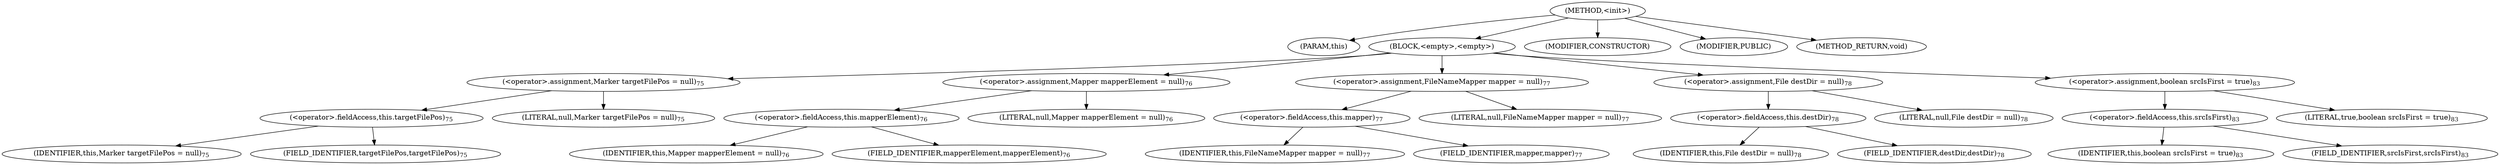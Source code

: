 digraph "&lt;init&gt;" {  
"542" [label = <(METHOD,&lt;init&gt;)> ]
"543" [label = <(PARAM,this)> ]
"544" [label = <(BLOCK,&lt;empty&gt;,&lt;empty&gt;)> ]
"545" [label = <(&lt;operator&gt;.assignment,Marker targetFilePos = null)<SUB>75</SUB>> ]
"546" [label = <(&lt;operator&gt;.fieldAccess,this.targetFilePos)<SUB>75</SUB>> ]
"547" [label = <(IDENTIFIER,this,Marker targetFilePos = null)<SUB>75</SUB>> ]
"548" [label = <(FIELD_IDENTIFIER,targetFilePos,targetFilePos)<SUB>75</SUB>> ]
"549" [label = <(LITERAL,null,Marker targetFilePos = null)<SUB>75</SUB>> ]
"550" [label = <(&lt;operator&gt;.assignment,Mapper mapperElement = null)<SUB>76</SUB>> ]
"551" [label = <(&lt;operator&gt;.fieldAccess,this.mapperElement)<SUB>76</SUB>> ]
"552" [label = <(IDENTIFIER,this,Mapper mapperElement = null)<SUB>76</SUB>> ]
"553" [label = <(FIELD_IDENTIFIER,mapperElement,mapperElement)<SUB>76</SUB>> ]
"554" [label = <(LITERAL,null,Mapper mapperElement = null)<SUB>76</SUB>> ]
"555" [label = <(&lt;operator&gt;.assignment,FileNameMapper mapper = null)<SUB>77</SUB>> ]
"556" [label = <(&lt;operator&gt;.fieldAccess,this.mapper)<SUB>77</SUB>> ]
"557" [label = <(IDENTIFIER,this,FileNameMapper mapper = null)<SUB>77</SUB>> ]
"558" [label = <(FIELD_IDENTIFIER,mapper,mapper)<SUB>77</SUB>> ]
"559" [label = <(LITERAL,null,FileNameMapper mapper = null)<SUB>77</SUB>> ]
"560" [label = <(&lt;operator&gt;.assignment,File destDir = null)<SUB>78</SUB>> ]
"561" [label = <(&lt;operator&gt;.fieldAccess,this.destDir)<SUB>78</SUB>> ]
"562" [label = <(IDENTIFIER,this,File destDir = null)<SUB>78</SUB>> ]
"563" [label = <(FIELD_IDENTIFIER,destDir,destDir)<SUB>78</SUB>> ]
"564" [label = <(LITERAL,null,File destDir = null)<SUB>78</SUB>> ]
"565" [label = <(&lt;operator&gt;.assignment,boolean srcIsFirst = true)<SUB>83</SUB>> ]
"566" [label = <(&lt;operator&gt;.fieldAccess,this.srcIsFirst)<SUB>83</SUB>> ]
"567" [label = <(IDENTIFIER,this,boolean srcIsFirst = true)<SUB>83</SUB>> ]
"568" [label = <(FIELD_IDENTIFIER,srcIsFirst,srcIsFirst)<SUB>83</SUB>> ]
"569" [label = <(LITERAL,true,boolean srcIsFirst = true)<SUB>83</SUB>> ]
"570" [label = <(MODIFIER,CONSTRUCTOR)> ]
"571" [label = <(MODIFIER,PUBLIC)> ]
"572" [label = <(METHOD_RETURN,void)> ]
  "542" -> "543" 
  "542" -> "544" 
  "542" -> "570" 
  "542" -> "571" 
  "542" -> "572" 
  "544" -> "545" 
  "544" -> "550" 
  "544" -> "555" 
  "544" -> "560" 
  "544" -> "565" 
  "545" -> "546" 
  "545" -> "549" 
  "546" -> "547" 
  "546" -> "548" 
  "550" -> "551" 
  "550" -> "554" 
  "551" -> "552" 
  "551" -> "553" 
  "555" -> "556" 
  "555" -> "559" 
  "556" -> "557" 
  "556" -> "558" 
  "560" -> "561" 
  "560" -> "564" 
  "561" -> "562" 
  "561" -> "563" 
  "565" -> "566" 
  "565" -> "569" 
  "566" -> "567" 
  "566" -> "568" 
}
